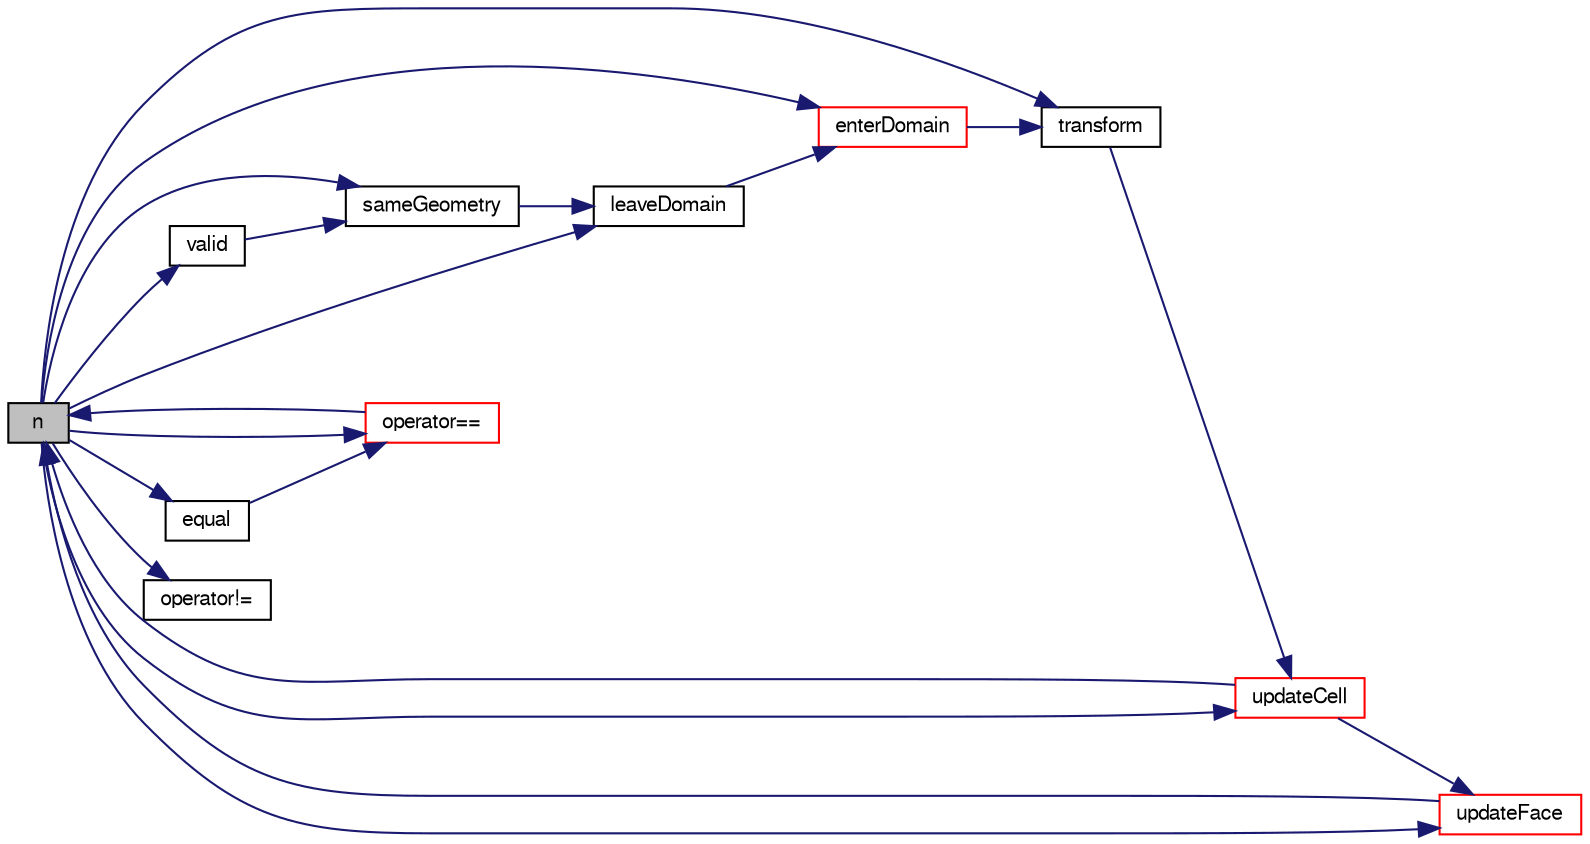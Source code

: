 digraph "n"
{
  bgcolor="transparent";
  edge [fontname="FreeSans",fontsize="10",labelfontname="FreeSans",labelfontsize="10"];
  node [fontname="FreeSans",fontsize="10",shape=record];
  rankdir="LR";
  Node231 [label="n",height=0.2,width=0.4,color="black", fillcolor="grey75", style="filled", fontcolor="black"];
  Node231 -> Node232 [color="midnightblue",fontsize="10",style="solid",fontname="FreeSans"];
  Node232 [label="enterDomain",height=0.2,width=0.4,color="red",URL="$a21486.html#a47834d4689f75d6f49dab7548c70d08e",tooltip="Reverse of leaveDomain. "];
  Node232 -> Node235 [color="midnightblue",fontsize="10",style="solid",fontname="FreeSans"];
  Node235 [label="transform",height=0.2,width=0.4,color="black",URL="$a21486.html#a1d0884150bd9803c4d28ebaecce97692",tooltip="Apply rotation matrix to any coordinates. "];
  Node235 -> Node236 [color="midnightblue",fontsize="10",style="solid",fontname="FreeSans"];
  Node236 [label="updateCell",height=0.2,width=0.4,color="red",URL="$a21486.html#a590b938e5b9283bf1d9f095803dba398",tooltip="Influence of neighbouring face. "];
  Node236 -> Node231 [color="midnightblue",fontsize="10",style="solid",fontname="FreeSans"];
  Node236 -> Node422 [color="midnightblue",fontsize="10",style="solid",fontname="FreeSans"];
  Node422 [label="updateFace",height=0.2,width=0.4,color="red",URL="$a21486.html#a68c0e148781c615369f963150a4085c0",tooltip="Influence of neighbouring cell. "];
  Node422 -> Node231 [color="midnightblue",fontsize="10",style="solid",fontname="FreeSans"];
  Node231 -> Node437 [color="midnightblue",fontsize="10",style="solid",fontname="FreeSans"];
  Node437 [label="equal",height=0.2,width=0.4,color="black",URL="$a21486.html#ad695feda86288e4750653ee4b81106c1",tooltip="Same (like operator==) "];
  Node437 -> Node438 [color="midnightblue",fontsize="10",style="solid",fontname="FreeSans"];
  Node438 [label="operator==",height=0.2,width=0.4,color="red",URL="$a21486.html#a610ecf3e99e3f6c10a47283dca9d30cf"];
  Node438 -> Node231 [color="midnightblue",fontsize="10",style="solid",fontname="FreeSans"];
  Node231 -> Node439 [color="midnightblue",fontsize="10",style="solid",fontname="FreeSans"];
  Node439 [label="leaveDomain",height=0.2,width=0.4,color="black",URL="$a21486.html#a039b7716da2c74f7390fff9734c96541",tooltip="Convert any absolute coordinates into relative to (patch)face. "];
  Node439 -> Node232 [color="midnightblue",fontsize="10",style="solid",fontname="FreeSans"];
  Node231 -> Node440 [color="midnightblue",fontsize="10",style="solid",fontname="FreeSans"];
  Node440 [label="operator!=",height=0.2,width=0.4,color="black",URL="$a21486.html#a0dbb0cd02a74eec747f1e0718c195e47"];
  Node231 -> Node438 [color="midnightblue",fontsize="10",style="solid",fontname="FreeSans"];
  Node231 -> Node441 [color="midnightblue",fontsize="10",style="solid",fontname="FreeSans"];
  Node441 [label="sameGeometry",height=0.2,width=0.4,color="black",URL="$a21486.html#a3127c26b4473ae925ce18481f9243992",tooltip="Check for identical geometrical data. Used for cyclics checking. "];
  Node441 -> Node439 [color="midnightblue",fontsize="10",style="solid",fontname="FreeSans"];
  Node231 -> Node235 [color="midnightblue",fontsize="10",style="solid",fontname="FreeSans"];
  Node231 -> Node236 [color="midnightblue",fontsize="10",style="solid",fontname="FreeSans"];
  Node231 -> Node422 [color="midnightblue",fontsize="10",style="solid",fontname="FreeSans"];
  Node231 -> Node442 [color="midnightblue",fontsize="10",style="solid",fontname="FreeSans"];
  Node442 [label="valid",height=0.2,width=0.4,color="black",URL="$a21486.html#aa4ad85c1548bba1f67ef9566c82f7baa",tooltip="Check whether origin has been changed at all or. "];
  Node442 -> Node441 [color="midnightblue",fontsize="10",style="solid",fontname="FreeSans"];
}

